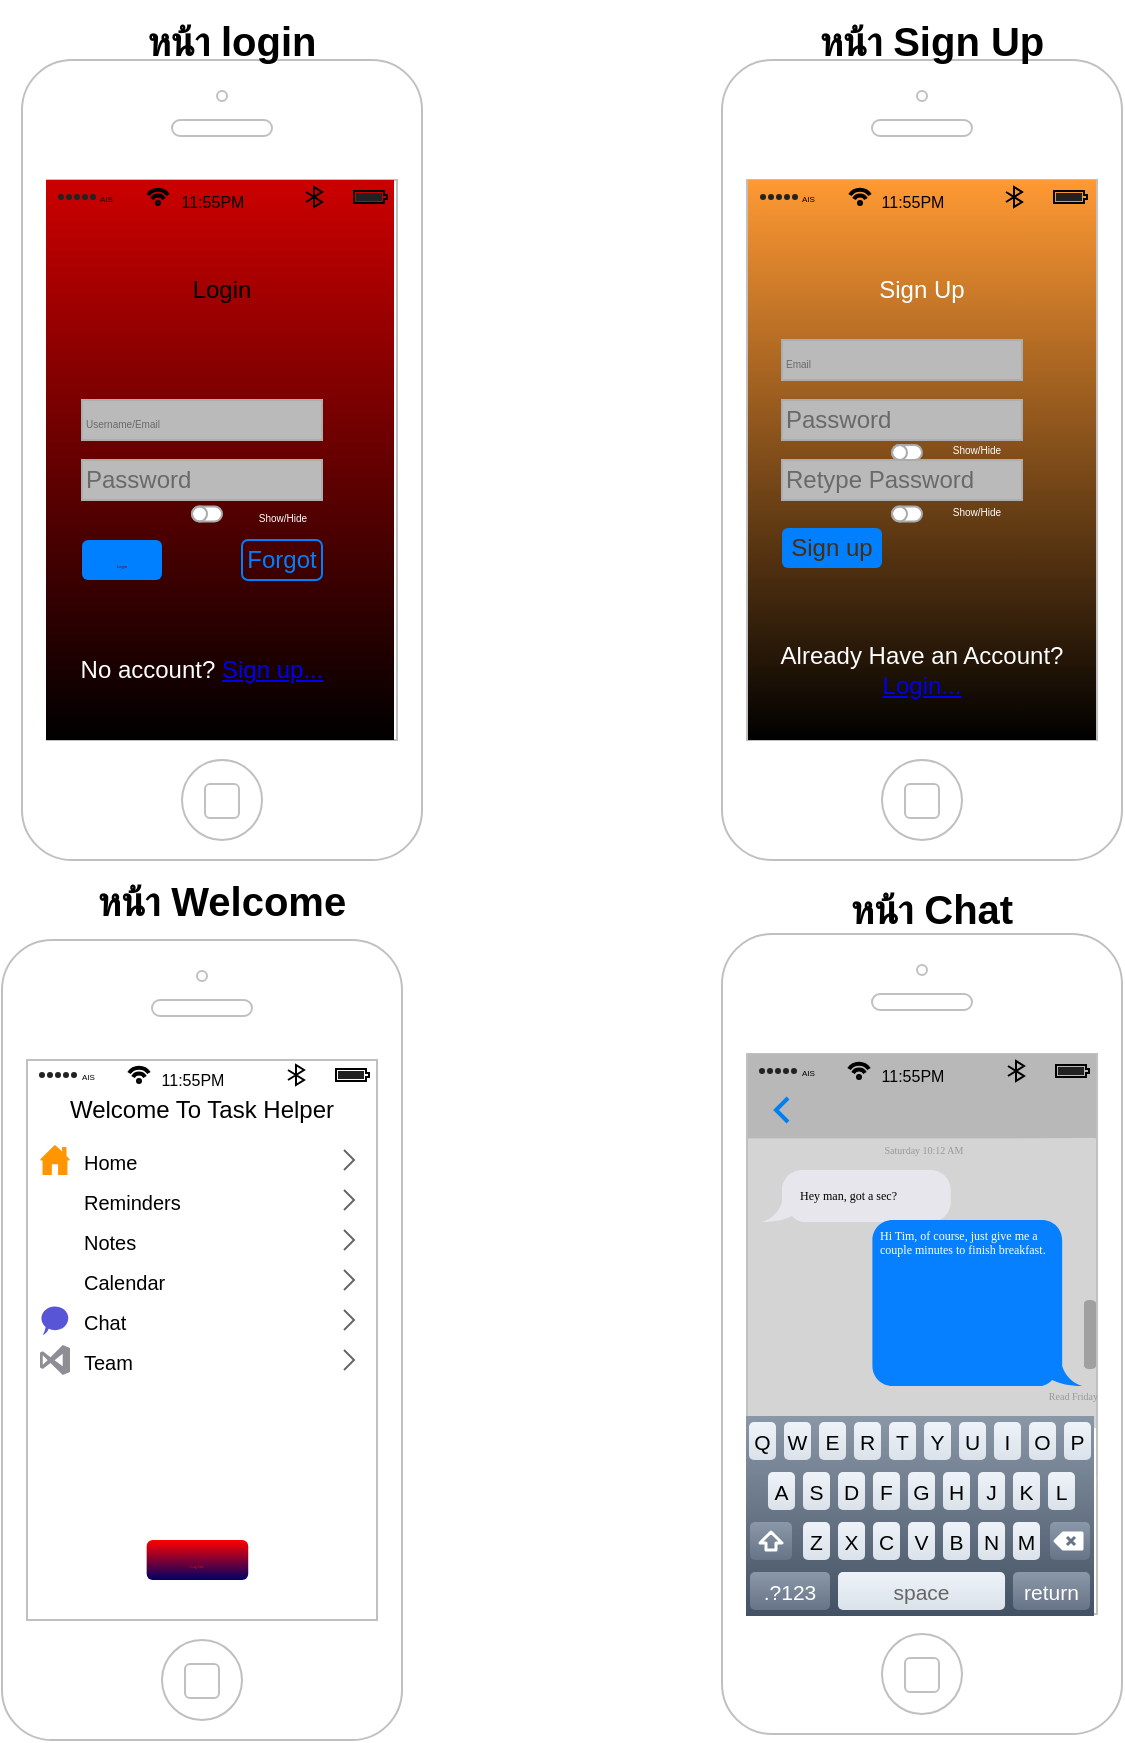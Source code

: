 <mxfile version="21.5.2" type="github" pages="2">
  <diagram name="Page-1" id="B1b4Kk_K3aIzqKwMmGGo">
    <mxGraphModel dx="797" dy="434" grid="0" gridSize="10" guides="1" tooltips="1" connect="1" arrows="1" fold="1" page="1" pageScale="1" pageWidth="850" pageHeight="1100" math="0" shadow="0">
      <root>
        <mxCell id="0" />
        <mxCell id="1" parent="0" />
        <mxCell id="AiorEY5EYVlcGgDcvZ3l-1" value="" style="html=1;verticalLabelPosition=bottom;labelBackgroundColor=#ffffff;verticalAlign=top;shadow=0;dashed=0;strokeWidth=1;shape=mxgraph.ios7.misc.iphone;strokeColor=#c0c0c0;" parent="1" vertex="1">
          <mxGeometry x="210" y="150" width="200" height="400" as="geometry" />
        </mxCell>
        <mxCell id="sFFQXz0iETiorMZ-MO6V-17" value="" style="rounded=0;whiteSpace=wrap;html=1;arcSize=12;strokeColor=none;fillColor=#000000;gradientColor=#CC0000;gradientDirection=north;" vertex="1" parent="1">
          <mxGeometry x="222" y="210" width="174" height="280" as="geometry" />
        </mxCell>
        <mxCell id="AiorEY5EYVlcGgDcvZ3l-3" value="" style="html=1;strokeWidth=1;shadow=0;dashed=0;shape=mxgraph.ios7ui.appBar;fillColor=none;gradientColor=none;sketch=0;hachureGap=4;pointerEvents=0;" parent="1" vertex="1">
          <mxGeometry x="223" y="211" width="173" height="15" as="geometry" />
        </mxCell>
        <mxCell id="AiorEY5EYVlcGgDcvZ3l-4" value="&lt;div&gt;AIS&lt;/div&gt;" style="shape=rect;sketch=0;align=left;fontSize=8;spacingLeft=24;fontSize=4;fontColor=default;strokeColor=none;fillColor=none;spacingTop=4;hachureGap=4;pointerEvents=0;html=1;" parent="AiorEY5EYVlcGgDcvZ3l-3" vertex="1">
          <mxGeometry y="0.5" width="50" height="13" relative="1" as="geometry">
            <mxPoint y="-7" as="offset" />
          </mxGeometry>
        </mxCell>
        <mxCell id="AiorEY5EYVlcGgDcvZ3l-5" value="11:55PM" style="shape=rect;sketch=0;fontSize=8;fontColor=default;strokeColor=none;fillColor=none;spacingTop=4;hachureGap=4;pointerEvents=0;html=1;" parent="AiorEY5EYVlcGgDcvZ3l-3" vertex="1">
          <mxGeometry x="0.5" y="0.5" width="50" height="13" relative="1" as="geometry">
            <mxPoint x="-30" y="-6.5" as="offset" />
          </mxGeometry>
        </mxCell>
        <mxCell id="AiorEY5EYVlcGgDcvZ3l-7" value="Login" style="text;html=1;strokeColor=none;fillColor=none;align=center;verticalAlign=middle;whiteSpace=wrap;rounded=0;" parent="1" vertex="1">
          <mxGeometry x="280" y="250" width="60" height="30" as="geometry" />
        </mxCell>
        <mxCell id="AiorEY5EYVlcGgDcvZ3l-8" value="&lt;div align=&quot;left&quot;&gt;&lt;font style=&quot;font-size: 5px;&quot; color=&quot;#696969&quot;&gt;Username/Email&lt;/font&gt;&lt;font color=&quot;#696969&quot;&gt;&lt;br&gt;&lt;/font&gt;&lt;/div&gt;" style="rounded=0;whiteSpace=wrap;html=1;strokeColor=#ADADAD;gradientColor=none;fillColor=#BABABA;align=left;" parent="1" vertex="1">
          <mxGeometry x="240" y="320" width="120" height="20" as="geometry" />
        </mxCell>
        <mxCell id="AiorEY5EYVlcGgDcvZ3l-9" value="&lt;font color=&quot;#696969&quot;&gt;Password&lt;/font&gt;" style="rounded=0;whiteSpace=wrap;html=1;strokeColor=#ADADAD;gradientColor=none;fillColor=#BABABA;align=left;" parent="1" vertex="1">
          <mxGeometry x="240" y="350" width="120" height="20" as="geometry" />
        </mxCell>
        <mxCell id="AiorEY5EYVlcGgDcvZ3l-12" value="&lt;font style=&quot;font-size: 2px;&quot; color=&quot;#700000&quot;&gt;Login&lt;/font&gt;" style="rounded=1;whiteSpace=wrap;html=1;fillColor=#007FFF;strokeColor=none;" parent="1" vertex="1">
          <mxGeometry x="240" y="390" width="40" height="20" as="geometry" />
        </mxCell>
        <mxCell id="AiorEY5EYVlcGgDcvZ3l-15" value="&lt;font color=&quot;#007fff&quot;&gt;Forgot&lt;/font&gt;" style="rounded=1;whiteSpace=wrap;html=1;gradientColor=none;strokeColor=#007FFF;fillColor=none;" parent="1" vertex="1">
          <mxGeometry x="320" y="390" width="40" height="20" as="geometry" />
        </mxCell>
        <mxCell id="VrmbUzClfCKkQYE4ObG8-1" value="&lt;font color=&quot;#ffffff&quot;&gt;No account? &lt;a href=&quot;data:page/id,QofEGmKyUvnmnp4F5BND&quot;&gt;Sign up...&lt;/a&gt;&lt;/font&gt;" style="text;html=1;strokeColor=none;fillColor=none;align=center;verticalAlign=middle;whiteSpace=wrap;rounded=0;" parent="1" vertex="1">
          <mxGeometry x="220" y="440" width="160" height="30" as="geometry" />
        </mxCell>
        <mxCell id="_MKB6CZbyiuSc55Uqn0p-1" value="" style="html=1;verticalLabelPosition=bottom;labelBackgroundColor=#ffffff;verticalAlign=top;shadow=0;dashed=0;strokeWidth=1;shape=mxgraph.ios7ui.onOffButton;buttonState=off;strokeColor=#38D145;strokeColor2=#aaaaaa;fillColor=#38D145;fillColor2=#ffffff;" parent="1" vertex="1">
          <mxGeometry x="295" y="373.25" width="10" height="7.5" as="geometry" />
        </mxCell>
        <mxCell id="_MKB6CZbyiuSc55Uqn0p-2" value="&lt;font style=&quot;font-size: 5px;&quot;&gt;Show/Hide&lt;/font&gt;" style="text;html=1;strokeColor=none;fillColor=none;align=center;verticalAlign=middle;whiteSpace=wrap;rounded=0;fontColor=#FFFFFF;" parent="1" vertex="1">
          <mxGeometry x="322.5" y="370" width="35" height="14" as="geometry" />
        </mxCell>
        <mxCell id="PlXPI6t5cSmVgbVZGLcU-1" value="" style="html=1;verticalLabelPosition=bottom;labelBackgroundColor=#ffffff;verticalAlign=top;shadow=0;dashed=0;strokeWidth=1;shape=mxgraph.ios7.misc.iphone;strokeColor=#c0c0c0;" parent="1" vertex="1">
          <mxGeometry x="560" y="150" width="200" height="400" as="geometry" />
        </mxCell>
        <mxCell id="sFFQXz0iETiorMZ-MO6V-18" value="" style="rounded=0;whiteSpace=wrap;html=1;arcSize=12;strokeColor=none;fillColor=#000000;gradientColor=#FF9933;gradientDirection=north;" vertex="1" parent="1">
          <mxGeometry x="573" y="210" width="174" height="280" as="geometry" />
        </mxCell>
        <mxCell id="PlXPI6t5cSmVgbVZGLcU-2" value="" style="html=1;strokeWidth=1;shadow=0;dashed=0;shape=mxgraph.ios7ui.appBar;fillColor=none;gradientColor=none;sketch=0;hachureGap=4;pointerEvents=0;fontColor=default;" parent="1" vertex="1">
          <mxGeometry x="574" y="211" width="172" height="15" as="geometry" />
        </mxCell>
        <mxCell id="PlXPI6t5cSmVgbVZGLcU-3" value="&lt;div&gt;AIS&lt;/div&gt;" style="shape=rect;sketch=0;align=left;fontSize=8;spacingLeft=24;fontSize=4;fontColor=default;strokeColor=none;fillColor=none;spacingTop=4;hachureGap=4;pointerEvents=0;html=1;" parent="PlXPI6t5cSmVgbVZGLcU-2" vertex="1">
          <mxGeometry y="0.5" width="50" height="13" relative="1" as="geometry">
            <mxPoint y="-7" as="offset" />
          </mxGeometry>
        </mxCell>
        <mxCell id="PlXPI6t5cSmVgbVZGLcU-4" value="11:55PM" style="shape=rect;sketch=0;fontSize=8;fontColor=default;strokeColor=none;fillColor=none;spacingTop=4;hachureGap=4;pointerEvents=0;html=1;" parent="PlXPI6t5cSmVgbVZGLcU-2" vertex="1">
          <mxGeometry x="0.5" y="0.5" width="50" height="13" relative="1" as="geometry">
            <mxPoint x="-30" y="-6.5" as="offset" />
          </mxGeometry>
        </mxCell>
        <mxCell id="PlXPI6t5cSmVgbVZGLcU-5" value="&lt;div&gt;Sign Up&lt;/div&gt;" style="text;html=1;strokeColor=none;fillColor=none;align=center;verticalAlign=middle;whiteSpace=wrap;rounded=0;fontColor=#FFFFFF;" parent="1" vertex="1">
          <mxGeometry x="630" y="250" width="60" height="30" as="geometry" />
        </mxCell>
        <mxCell id="PlXPI6t5cSmVgbVZGLcU-6" value="&lt;div align=&quot;left&quot;&gt;&lt;font style=&quot;font-size: 5px;&quot; color=&quot;#696969&quot;&gt;Email&lt;/font&gt;&lt;font color=&quot;#696969&quot;&gt;&lt;br&gt;&lt;/font&gt;&lt;/div&gt;" style="rounded=0;whiteSpace=wrap;html=1;strokeColor=#ADADAD;gradientColor=none;fillColor=#BABABA;align=left;" parent="1" vertex="1">
          <mxGeometry x="590" y="290" width="120" height="20" as="geometry" />
        </mxCell>
        <mxCell id="PlXPI6t5cSmVgbVZGLcU-7" value="&lt;font color=&quot;#696969&quot;&gt;Retype Password&lt;br&gt;&lt;/font&gt;" style="rounded=0;whiteSpace=wrap;html=1;strokeColor=#ADADAD;gradientColor=none;fillColor=#BABABA;align=left;" parent="1" vertex="1">
          <mxGeometry x="590" y="350" width="120" height="20" as="geometry" />
        </mxCell>
        <mxCell id="PlXPI6t5cSmVgbVZGLcU-8" value="Sign up" style="rounded=1;whiteSpace=wrap;html=1;fillColor=#007FFF;strokeColor=none;fontColor=#4A2C0F;" parent="1" vertex="1">
          <mxGeometry x="590" y="384" width="50" height="20" as="geometry" />
        </mxCell>
        <mxCell id="PlXPI6t5cSmVgbVZGLcU-9" value="" style="html=1;verticalLabelPosition=bottom;labelBackgroundColor=#ffffff;verticalAlign=top;shadow=0;dashed=0;strokeWidth=1;shape=mxgraph.ios7ui.onOffButton;buttonState=off;strokeColor=#38D145;strokeColor2=#aaaaaa;fillColor=#38D145;fillColor2=#ffffff;" parent="1" vertex="1">
          <mxGeometry x="645" y="373.25" width="10" height="7.5" as="geometry" />
        </mxCell>
        <mxCell id="PlXPI6t5cSmVgbVZGLcU-10" value="&lt;font style=&quot;font-size: 5px;&quot;&gt;Show/Hide&lt;/font&gt;" style="text;html=1;strokeColor=none;fillColor=none;align=center;verticalAlign=middle;whiteSpace=wrap;rounded=0;fontColor=#FFFFFF;" parent="1" vertex="1">
          <mxGeometry x="670" y="366.75" width="35" height="14" as="geometry" />
        </mxCell>
        <mxCell id="PlXPI6t5cSmVgbVZGLcU-11" value="&lt;div&gt;Already Have an Account?&lt;/div&gt;&lt;div&gt;&lt;a href=&quot;null&quot;&gt;Login...&lt;/a&gt;&lt;br&gt;&lt;/div&gt;" style="text;html=1;strokeColor=none;fillColor=none;align=center;verticalAlign=middle;whiteSpace=wrap;rounded=0;fontColor=#FFFFFF;" parent="1" vertex="1">
          <mxGeometry x="580" y="440" width="160" height="30" as="geometry" />
        </mxCell>
        <mxCell id="PlXPI6t5cSmVgbVZGLcU-12" value="&lt;font color=&quot;#696969&quot;&gt;Password&lt;/font&gt;" style="rounded=0;whiteSpace=wrap;html=1;strokeColor=#ADADAD;gradientColor=none;fillColor=#BABABA;align=left;" parent="1" vertex="1">
          <mxGeometry x="590" y="320" width="120" height="20" as="geometry" />
        </mxCell>
        <mxCell id="PlXPI6t5cSmVgbVZGLcU-13" value="" style="html=1;verticalLabelPosition=bottom;labelBackgroundColor=#ffffff;verticalAlign=top;shadow=0;dashed=0;strokeWidth=1;shape=mxgraph.ios7ui.onOffButton;buttonState=off;strokeColor=#38D145;strokeColor2=#aaaaaa;fillColor=#38D145;fillColor2=#ffffff;" parent="1" vertex="1">
          <mxGeometry x="645" y="342.5" width="10" height="7.5" as="geometry" />
        </mxCell>
        <mxCell id="PlXPI6t5cSmVgbVZGLcU-14" value="&lt;font style=&quot;font-size: 5px;&quot;&gt;Show/Hide&lt;/font&gt;" style="text;html=1;strokeColor=none;fillColor=none;align=center;verticalAlign=middle;whiteSpace=wrap;rounded=0;fontColor=#FFFFFF;" parent="1" vertex="1">
          <mxGeometry x="670" y="336" width="35" height="14" as="geometry" />
        </mxCell>
        <mxCell id="eHzFvyPZTX5-RXITN7Yt-1" value="" style="html=1;verticalLabelPosition=bottom;labelBackgroundColor=#ffffff;verticalAlign=top;shadow=0;dashed=0;strokeWidth=1;shape=mxgraph.ios7.misc.iphone;strokeColor=#c0c0c0;" parent="1" vertex="1">
          <mxGeometry x="200" y="590" width="200" height="400" as="geometry" />
        </mxCell>
        <mxCell id="sFFQXz0iETiorMZ-MO6V-21" value="" style="shape=image;imageAspect=0;aspect=fixed;verticalLabelPosition=bottom;verticalAlign=top;image=https://external-content.duckduckgo.com/iu/?u=https%3A%2F%2F4kwallpapers.com%2Fimages%2Fwallpapers%2Fmacos-sonoma-1080x2400-11573.jpg&amp;f=1&amp;nofb=1&amp;ipt=09e1672e038b4266ce77c52c90c6a340ae0ed8f171eb245bd30abb39f5415cfd&amp;ipo=images;clipPath=inset(0% 0% 29.67% 0%);" vertex="1" parent="1">
          <mxGeometry x="211" y="649" width="181.28" height="283.33" as="geometry" />
        </mxCell>
        <mxCell id="eHzFvyPZTX5-RXITN7Yt-4" value="" style="shape=rect;strokeColor=none;fillColor=none;gradientColor=none;shadow=0;fontFamily=Verdana;" parent="1" vertex="1">
          <mxGeometry x="214" y="690" width="172" height="240" as="geometry" />
        </mxCell>
        <mxCell id="eHzFvyPZTX5-RXITN7Yt-5" value="Home" style="shape=rect;strokeColor=none;fontSize=10;fontColor=#000000;resizeWidth=1;align=left;spacingLeft=25;spacingTop=2;whiteSpace=wrap;html=1;fillColor=none;" parent="eHzFvyPZTX5-RXITN7Yt-4" vertex="1">
          <mxGeometry width="172" height="20" relative="1" as="geometry" />
        </mxCell>
        <mxCell id="eHzFvyPZTX5-RXITN7Yt-6" value="" style="sketch=0;pointerEvents=1;shadow=0;dashed=0;html=1;strokeColor=none;fillColor=#FF9501;labelPosition=center;verticalLabelPosition=bottom;verticalAlign=middle;outlineConnect=0;align=center;shape=mxgraph.office.concepts.home;rounded=1;" parent="eHzFvyPZTX5-RXITN7Yt-5" vertex="1">
          <mxGeometry y="0.5" width="15" height="15" relative="1" as="geometry">
            <mxPoint x="5" y="-7.5" as="offset" />
          </mxGeometry>
        </mxCell>
        <mxCell id="eHzFvyPZTX5-RXITN7Yt-7" value="" style="shape=mxgraph.ios7.misc.right;strokeColor=#666666;" parent="eHzFvyPZTX5-RXITN7Yt-5" vertex="1">
          <mxGeometry x="1" y="0.5" width="5" height="10" relative="1" as="geometry">
            <mxPoint x="-15" y="-5" as="offset" />
          </mxGeometry>
        </mxCell>
        <mxCell id="eHzFvyPZTX5-RXITN7Yt-8" value="Reminders" style="shape=rect;strokeColor=none;fontSize=10;fontColor=#000000;resizeWidth=1;align=left;spacingLeft=25;spacingTop=2;whiteSpace=wrap;html=1;fillColor=none;" parent="eHzFvyPZTX5-RXITN7Yt-4" vertex="1">
          <mxGeometry width="172" height="20" relative="1" as="geometry">
            <mxPoint y="20" as="offset" />
          </mxGeometry>
        </mxCell>
        <mxCell id="eHzFvyPZTX5-RXITN7Yt-9" value="" style="shape=image;html=1;verticalAlign=middle;verticalLabelPosition=bottom;labelBackgroundColor=#ffffff;imageAspect=0;aspect=fixed;image=https://cdn2.iconfinder.com/data/icons/date-and-time-fill-outline/64/Alarm_bell_reminder_notification-128.png;fillColor=#FF3B2F;strokeColor=none;rounded=1;" parent="eHzFvyPZTX5-RXITN7Yt-8" vertex="1">
          <mxGeometry y="0.5" width="15" height="15" relative="1" as="geometry">
            <mxPoint x="5" y="-7.5" as="offset" />
          </mxGeometry>
        </mxCell>
        <mxCell id="eHzFvyPZTX5-RXITN7Yt-10" value="" style="shape=mxgraph.ios7.misc.right;strokeColor=#666666;" parent="eHzFvyPZTX5-RXITN7Yt-8" vertex="1">
          <mxGeometry x="1" y="0.5" width="5" height="10" relative="1" as="geometry">
            <mxPoint x="-15" y="-5" as="offset" />
          </mxGeometry>
        </mxCell>
        <mxCell id="eHzFvyPZTX5-RXITN7Yt-11" value="Notes" style="shape=rect;strokeColor=none;fontSize=10;fontColor=#000000;resizeWidth=1;align=left;spacingLeft=25;spacingTop=2;whiteSpace=wrap;html=1;fillColor=none;" parent="eHzFvyPZTX5-RXITN7Yt-4" vertex="1">
          <mxGeometry width="172" height="20" relative="1" as="geometry">
            <mxPoint y="40" as="offset" />
          </mxGeometry>
        </mxCell>
        <mxCell id="eHzFvyPZTX5-RXITN7Yt-12" value="" style="shape=image;html=1;verticalAlign=middle;verticalLabelPosition=bottom;labelBackgroundColor=#ffffff;imageAspect=0;aspect=fixed;image=https://cdn0.iconfinder.com/data/icons/google-material-design-3-0/48/ic_note_add_48px-128.png;fillColor=#4CDA64;strokeColor=none;rounded=1;" parent="eHzFvyPZTX5-RXITN7Yt-11" vertex="1">
          <mxGeometry y="0.5" width="15" height="15" relative="1" as="geometry">
            <mxPoint x="5" y="-7.5" as="offset" />
          </mxGeometry>
        </mxCell>
        <mxCell id="eHzFvyPZTX5-RXITN7Yt-13" value="" style="shape=mxgraph.ios7.misc.right;strokeColor=#666666;" parent="eHzFvyPZTX5-RXITN7Yt-11" vertex="1">
          <mxGeometry x="1" y="0.5" width="5" height="10" relative="1" as="geometry">
            <mxPoint x="-15" y="-5" as="offset" />
          </mxGeometry>
        </mxCell>
        <mxCell id="eHzFvyPZTX5-RXITN7Yt-14" value="Calendar" style="shape=rect;strokeColor=none;fontSize=10;fontColor=#000000;resizeWidth=1;align=left;spacingLeft=25;spacingTop=2;whiteSpace=wrap;html=1;fillColor=none;" parent="eHzFvyPZTX5-RXITN7Yt-4" vertex="1">
          <mxGeometry width="172" height="20" relative="1" as="geometry">
            <mxPoint y="60" as="offset" />
          </mxGeometry>
        </mxCell>
        <mxCell id="eHzFvyPZTX5-RXITN7Yt-15" value="" style="shape=image;html=1;verticalAlign=middle;verticalLabelPosition=bottom;labelBackgroundColor=#ffffff;imageAspect=0;aspect=fixed;image=https://cdn4.iconfinder.com/data/icons/free-color-christmas-icons/24/Christmas_Date-128.png;fillColor=#007AFF;strokeColor=none;rounded=1;" parent="eHzFvyPZTX5-RXITN7Yt-14" vertex="1">
          <mxGeometry y="0.5" width="15" height="15" relative="1" as="geometry">
            <mxPoint x="5" y="-7.5" as="offset" />
          </mxGeometry>
        </mxCell>
        <mxCell id="eHzFvyPZTX5-RXITN7Yt-16" value="" style="shape=mxgraph.ios7.misc.right;strokeColor=#666666;" parent="eHzFvyPZTX5-RXITN7Yt-14" vertex="1">
          <mxGeometry x="1" y="0.5" width="5" height="10" relative="1" as="geometry">
            <mxPoint x="-15" y="-5" as="offset" />
          </mxGeometry>
        </mxCell>
        <mxCell id="eHzFvyPZTX5-RXITN7Yt-17" value="Chat" style="shape=rect;strokeColor=none;fontSize=10;fontColor=#000000;resizeWidth=1;align=left;spacingLeft=25;spacingTop=2;whiteSpace=wrap;html=1;fillColor=none;" parent="eHzFvyPZTX5-RXITN7Yt-4" vertex="1">
          <mxGeometry width="172" height="20" relative="1" as="geometry">
            <mxPoint y="80" as="offset" />
          </mxGeometry>
        </mxCell>
        <mxCell id="eHzFvyPZTX5-RXITN7Yt-18" value="" style="whiteSpace=wrap;html=1;shape=mxgraph.basic.oval_callout;fillColor=#5855D6;strokeColor=none;rounded=1;" parent="eHzFvyPZTX5-RXITN7Yt-17" vertex="1">
          <mxGeometry y="0.5" width="15" height="15" relative="1" as="geometry">
            <mxPoint x="5" y="-7.5" as="offset" />
          </mxGeometry>
        </mxCell>
        <mxCell id="eHzFvyPZTX5-RXITN7Yt-19" value="" style="shape=mxgraph.ios7.misc.right;strokeColor=#666666;" parent="eHzFvyPZTX5-RXITN7Yt-17" vertex="1">
          <mxGeometry x="1" y="0.5" width="5" height="10" relative="1" as="geometry">
            <mxPoint x="-15" y="-5" as="offset" />
          </mxGeometry>
        </mxCell>
        <mxCell id="eHzFvyPZTX5-RXITN7Yt-20" value="Team" style="shape=rect;strokeColor=none;fontSize=10;fontColor=#000000;resizeWidth=1;align=left;spacingLeft=25;spacingTop=2;whiteSpace=wrap;html=1;fillColor=none;" parent="eHzFvyPZTX5-RXITN7Yt-4" vertex="1">
          <mxGeometry width="172" height="20" relative="1" as="geometry">
            <mxPoint y="100" as="offset" />
          </mxGeometry>
        </mxCell>
        <mxCell id="eHzFvyPZTX5-RXITN7Yt-21" value="" style="verticalLabelPosition=bottom;html=1;verticalAlign=middle;align=center;strokeColor=none;fillColor=#8F8E94;shape=mxgraph.azure.team_foundation_service;rounded=1;" parent="eHzFvyPZTX5-RXITN7Yt-20" vertex="1">
          <mxGeometry y="0.5" width="15" height="15" relative="1" as="geometry">
            <mxPoint x="5" y="-7.5" as="offset" />
          </mxGeometry>
        </mxCell>
        <mxCell id="eHzFvyPZTX5-RXITN7Yt-22" value="" style="shape=mxgraph.ios7.misc.right;strokeColor=#666666;" parent="eHzFvyPZTX5-RXITN7Yt-20" vertex="1">
          <mxGeometry x="1" y="0.5" width="5" height="10" relative="1" as="geometry">
            <mxPoint x="-15" y="-5" as="offset" />
          </mxGeometry>
        </mxCell>
        <mxCell id="eHzFvyPZTX5-RXITN7Yt-24" value="&lt;div&gt;&lt;font style=&quot;font-size: 2px;&quot;&gt;Log Out&lt;/font&gt;&lt;/div&gt;" style="rounded=1;whiteSpace=wrap;html=1;fontColor=#ff0000;fillColor=#FF0000;strokeColor=none;gradientColor=#000066;fontFamily=Lucida Console;" parent="eHzFvyPZTX5-RXITN7Yt-4" vertex="1">
          <mxGeometry x="58.33" y="200" width="50.784" height="20" as="geometry" />
        </mxCell>
        <mxCell id="eHzFvyPZTX5-RXITN7Yt-23" value="Welcome To Task Helper" style="text;strokeColor=none;align=center;fillColor=none;html=1;verticalAlign=middle;whiteSpace=wrap;rounded=0;" parent="1" vertex="1">
          <mxGeometry x="230" y="660" width="140" height="30" as="geometry" />
        </mxCell>
        <mxCell id="eHzFvyPZTX5-RXITN7Yt-25" value="&lt;font style=&quot;font-size: 20px;&quot;&gt;&lt;b&gt;หน้า Sign Up&lt;br&gt;&lt;/b&gt;&lt;/font&gt;" style="text;strokeColor=none;align=center;fillColor=none;html=1;verticalAlign=middle;whiteSpace=wrap;rounded=0;" parent="1" vertex="1">
          <mxGeometry x="600" y="120" width="130" height="40" as="geometry" />
        </mxCell>
        <mxCell id="eHzFvyPZTX5-RXITN7Yt-26" value="&lt;font style=&quot;font-size: 20px;&quot;&gt;&lt;b&gt;หน้า login&lt;/b&gt;&lt;/font&gt;" style="text;strokeColor=none;align=center;fillColor=none;html=1;verticalAlign=middle;whiteSpace=wrap;rounded=0;" parent="1" vertex="1">
          <mxGeometry x="250" y="120" width="130" height="40" as="geometry" />
        </mxCell>
        <mxCell id="eHzFvyPZTX5-RXITN7Yt-36" value="" style="html=1;verticalLabelPosition=bottom;labelBackgroundColor=#ffffff;verticalAlign=top;shadow=0;dashed=0;strokeWidth=1;shape=mxgraph.ios7.misc.iphone;strokeColor=#c0c0c0;" parent="1" vertex="1">
          <mxGeometry x="560" y="587" width="200" height="400" as="geometry" />
        </mxCell>
        <mxCell id="eHzFvyPZTX5-RXITN7Yt-37" value="" style="html=1;strokeWidth=1;shadow=0;dashed=0;shape=mxgraph.ios7ui.appBar;fillColor=none;gradientColor=none;sketch=0;hachureGap=4;pointerEvents=0;fontColor=default;" parent="1" vertex="1">
          <mxGeometry x="213.5" y="651" width="173.5" height="13" as="geometry" />
        </mxCell>
        <mxCell id="eHzFvyPZTX5-RXITN7Yt-38" value="&lt;div&gt;AIS&lt;/div&gt;" style="shape=rect;sketch=0;align=left;fontSize=8;spacingLeft=24;fontSize=4;fontColor=default;strokeColor=none;fillColor=none;spacingTop=4;hachureGap=4;pointerEvents=0;html=1;" parent="eHzFvyPZTX5-RXITN7Yt-37" vertex="1">
          <mxGeometry y="0.5" width="50" height="13" relative="1" as="geometry">
            <mxPoint y="-7" as="offset" />
          </mxGeometry>
        </mxCell>
        <mxCell id="eHzFvyPZTX5-RXITN7Yt-39" value="11:55PM" style="shape=rect;sketch=0;fontSize=8;fontColor=default;strokeColor=none;fillColor=none;spacingTop=4;hachureGap=4;pointerEvents=0;html=1;" parent="eHzFvyPZTX5-RXITN7Yt-37" vertex="1">
          <mxGeometry x="0.5" y="0.5" width="50" height="13" relative="1" as="geometry">
            <mxPoint x="-30" y="-6.5" as="offset" />
          </mxGeometry>
        </mxCell>
        <mxCell id="eHzFvyPZTX5-RXITN7Yt-62" value="" style="rounded=0;whiteSpace=wrap;html=1;arcSize=12;strokeColor=none;fillColor=#B8B8B8;" parent="1" vertex="1">
          <mxGeometry x="573" y="647" width="174" height="43" as="geometry" />
        </mxCell>
        <mxCell id="eHzFvyPZTX5-RXITN7Yt-41" value="" style="html=1;strokeWidth=1;shadow=0;dashed=0;shape=mxgraph.ios7ui.appBar;fillColor=none;gradientColor=none;sketch=0;hachureGap=4;pointerEvents=0;" parent="1" vertex="1">
          <mxGeometry x="573.5" y="648" width="173.5" height="15" as="geometry" />
        </mxCell>
        <mxCell id="eHzFvyPZTX5-RXITN7Yt-42" value="&lt;div&gt;AIS&lt;/div&gt;" style="shape=rect;sketch=0;align=left;fontSize=8;spacingLeft=24;fontSize=4;fontColor=default;strokeColor=none;fillColor=none;spacingTop=4;hachureGap=4;pointerEvents=0;html=1;" parent="eHzFvyPZTX5-RXITN7Yt-41" vertex="1">
          <mxGeometry y="0.5" width="50" height="13" relative="1" as="geometry">
            <mxPoint y="-7" as="offset" />
          </mxGeometry>
        </mxCell>
        <mxCell id="eHzFvyPZTX5-RXITN7Yt-43" value="11:55PM" style="shape=rect;sketch=0;fontSize=8;fontColor=default;strokeColor=none;fillColor=none;spacingTop=4;hachureGap=4;pointerEvents=0;html=1;" parent="eHzFvyPZTX5-RXITN7Yt-41" vertex="1">
          <mxGeometry x="0.5" y="0.5" width="50" height="13" relative="1" as="geometry">
            <mxPoint x="-30" y="-6.5" as="offset" />
          </mxGeometry>
        </mxCell>
        <mxCell id="eHzFvyPZTX5-RXITN7Yt-45" value="&lt;font style=&quot;font-size: 20px;&quot;&gt;&lt;b&gt;หน้า Welcome&lt;br&gt;&lt;/b&gt;&lt;/font&gt;" style="text;strokeColor=none;align=center;fillColor=none;html=1;verticalAlign=middle;whiteSpace=wrap;rounded=0;" parent="1" vertex="1">
          <mxGeometry x="240" y="550" width="140" height="40" as="geometry" />
        </mxCell>
        <mxCell id="eHzFvyPZTX5-RXITN7Yt-53" value="" style="shape=rect;strokeColor=none;fillColor=#ffffff;gradientColor=none;shadow=0;sketch=1;hachureGap=4;pointerEvents=0;fontFamily=Architects Daughter;fontSource=https%3A%2F%2Ffonts.googleapis.com%2Fcss%3Ffamily%3DArchitects%2BDaughter;fontSize=20;" parent="1" vertex="1">
          <mxGeometry x="575" y="690" width="172" height="171" as="geometry" />
        </mxCell>
        <mxCell id="eHzFvyPZTX5-RXITN7Yt-63" value="" style="rounded=0;whiteSpace=wrap;html=1;arcSize=12;strokeColor=none;fillColor=#D4D4D4;" parent="eHzFvyPZTX5-RXITN7Yt-53" vertex="1">
          <mxGeometry x="-2" y="-0.842" width="174" height="144.887" as="geometry" />
        </mxCell>
        <mxCell id="eHzFvyPZTX5-RXITN7Yt-54" value="Saturday 10:12 AM" style="shape=text;align=center;verticalAlign=middle;fontSize=5;fontColor=#999999;strokeColor=none;fillColor=none;spacingTop=0;resizeWidth=1;sketch=0;hachureGap=4;pointerEvents=0;fontFamily=Verdana;whiteSpace=wrap;html=1;" parent="eHzFvyPZTX5-RXITN7Yt-53" vertex="1">
          <mxGeometry width="172" height="10" relative="1" as="geometry">
            <mxPoint as="offset" />
          </mxGeometry>
        </mxCell>
        <mxCell id="eHzFvyPZTX5-RXITN7Yt-55" value="Hey man, got a sec?" style="html=1;strokeWidth=1;shadow=0;dashed=0;shape=mxgraph.ios7ui.callout;strokeColor=none;fillColor=#E7E6EC;align=left;verticalAlign=middle;fontSize=6;spacingLeft=17;fontColor=#000000;spacingTop=0;whiteSpace=wrap;resizeWidth=1;sketch=0;hachureGap=4;pointerEvents=0;fontFamily=Verdana;" parent="eHzFvyPZTX5-RXITN7Yt-53" vertex="1">
          <mxGeometry width="94.39" height="26" relative="1" as="geometry">
            <mxPoint x="5" y="15" as="offset" />
          </mxGeometry>
        </mxCell>
        <mxCell id="eHzFvyPZTX5-RXITN7Yt-56" value="Hi Tim, of course, just give me a couple minutes to finish breakfast." style="html=1;strokeWidth=1;shadow=0;dashed=0;shape=mxgraph.ios7ui.callout;strokeColor=none;fillColor=#0680FF;flipH=1;align=left;verticalAlign=top;fontSize=6;spacingLeft=2;fontColor=#ffffff;spacingTop=-2;whiteSpace=wrap;spacingRight=12;resizeWidth=1;sketch=0;hachureGap=4;pointerEvents=0;fontFamily=Verdana;" parent="eHzFvyPZTX5-RXITN7Yt-53" vertex="1">
          <mxGeometry x="0.35" width="104.88" height="83" relative="1" as="geometry">
            <mxPoint y="40" as="offset" />
          </mxGeometry>
        </mxCell>
        <mxCell id="eHzFvyPZTX5-RXITN7Yt-57" value="Read Friday" style="shape=text;align=right;verticalAlign=middle;fontSize=5;fontColor=#999999;strokeColor=none;fillColor=none;spacingTop=0;resizeWidth=1;sketch=0;hachureGap=4;pointerEvents=0;fontFamily=Verdana;whiteSpace=wrap;html=1;" parent="eHzFvyPZTX5-RXITN7Yt-53" vertex="1">
          <mxGeometry width="172" height="10" relative="1" as="geometry">
            <mxPoint x="3" y="123" as="offset" />
          </mxGeometry>
        </mxCell>
        <mxCell id="eHzFvyPZTX5-RXITN7Yt-59" value="" style="html=1;verticalLabelPosition=bottom;labelBackgroundColor=#ffffff;verticalAlign=top;shadow=0;dashed=0;strokeWidth=2;shape=mxgraph.ios7.misc.scroll_(vertical);fillColor=#a0a0a0;" parent="eHzFvyPZTX5-RXITN7Yt-53" vertex="1">
          <mxGeometry x="166" y="80.025" width="6" height="34.537" as="geometry" />
        </mxCell>
        <mxCell id="sFFQXz0iETiorMZ-MO6V-4" value="" style="shape=image;verticalLabelPosition=bottom;labelBackgroundColor=default;verticalAlign=top;aspect=fixed;imageAspect=0;image=https://wallpapercave.com/wp/wp8941645.jpg;clipPath=inset(21% 24.67% 26% 22.33% round 49%);" vertex="1" parent="eHzFvyPZTX5-RXITN7Yt-53">
          <mxGeometry y="19" width="12.88" height="12.88" as="geometry" />
        </mxCell>
        <mxCell id="eHzFvyPZTX5-RXITN7Yt-46" value="&lt;div&gt;&lt;font style=&quot;font-size: 20px;&quot;&gt;&lt;b&gt;หน้า Chat&lt;/b&gt;&lt;/font&gt;&lt;/div&gt;" style="text;strokeColor=none;align=center;fillColor=none;html=1;verticalAlign=middle;whiteSpace=wrap;rounded=0;" parent="1" vertex="1">
          <mxGeometry x="595" y="554" width="140" height="40" as="geometry" />
        </mxCell>
        <mxCell id="eHzFvyPZTX5-RXITN7Yt-58" value="" style="verticalLabelPosition=bottom;verticalAlign=top;html=1;shadow=0;dashed=0;strokeWidth=1;shape=mxgraph.ios.iKeybLett;sketch=0;" parent="1" vertex="1">
          <mxGeometry x="572" y="828" width="174" height="100" as="geometry" />
        </mxCell>
        <mxCell id="eHzFvyPZTX5-RXITN7Yt-60" value="" style="html=1;verticalLabelPosition=bottom;labelBackgroundColor=#ffffff;verticalAlign=top;shadow=0;dashed=0;strokeWidth=2;shape=mxgraph.ios7.misc.left;strokeColor=#0080f0;" parent="1" vertex="1">
          <mxGeometry x="587" y="669" width="6" height="12" as="geometry" />
        </mxCell>
        <mxCell id="sFFQXz0iETiorMZ-MO6V-2" value="" style="shape=image;verticalLabelPosition=bottom;labelBackgroundColor=default;verticalAlign=top;aspect=fixed;imageAspect=0;image=https://wallpapercave.com/wp/wp8941645.jpg;clipPath=inset(21% 24.67% 26% 22.33% round 49%);" vertex="1" parent="1">
          <mxGeometry x="651.13" y="660" width="27.75" height="27.75" as="geometry" />
        </mxCell>
        <mxCell id="sFFQXz0iETiorMZ-MO6V-7" value="" style="shape=image;imageAspect=0;aspect=fixed;verticalLabelPosition=bottom;verticalAlign=top;image=https://external-content.duckduckgo.com/iu/?u=https%3A%2F%2Ftse4.explicit.bing.net%2Fth%3Fid%3DOIP.TGHJ6pFqeYCnRIsnjY6GbgHaJ8%26pid%3DApi&amp;f=1&amp;ipt=a11b67301da8c9e41c36ace48639d4dd1a28377c5377c40af085cbe4a33cdc6c&amp;ipo=images;imageBackground=none;" vertex="1" parent="1">
          <mxGeometry x="293.83" y="275" width="31.34" height="42" as="geometry" />
        </mxCell>
      </root>
    </mxGraphModel>
  </diagram>
  <diagram id="QofEGmKyUvnmnp4F5BND" name="Page-2">
    <mxGraphModel dx="1434" dy="782" grid="1" gridSize="10" guides="1" tooltips="1" connect="1" arrows="1" fold="1" page="1" pageScale="1" pageWidth="850" pageHeight="1100" math="0" shadow="0">
      <root>
        <mxCell id="0" />
        <mxCell id="1" parent="0" />
        <mxCell id="nNPtd8aBsyoqaADxjZ4j-1" value="" style="html=1;verticalLabelPosition=bottom;labelBackgroundColor=#ffffff;verticalAlign=top;shadow=0;dashed=0;strokeWidth=1;shape=mxgraph.ios7.misc.iphone;strokeColor=#c0c0c0;" parent="1" vertex="1">
          <mxGeometry x="210" y="150" width="200" height="400" as="geometry" />
        </mxCell>
        <mxCell id="nNPtd8aBsyoqaADxjZ4j-2" value="" style="html=1;strokeWidth=1;shadow=0;dashed=0;shape=mxgraph.ios7ui.appBar;fillColor=#ffffff;gradientColor=none;sketch=0;hachureGap=4;pointerEvents=0;" parent="1" vertex="1">
          <mxGeometry x="223" y="210.0" width="175" height="15" as="geometry" />
        </mxCell>
        <mxCell id="nNPtd8aBsyoqaADxjZ4j-3" value="&lt;div&gt;AIS&lt;/div&gt;" style="shape=rect;sketch=0;align=left;fontSize=8;spacingLeft=24;fontSize=4;fontColor=#aaaaaa;strokeColor=none;fillColor=none;spacingTop=4;hachureGap=4;pointerEvents=0;html=1;" parent="nNPtd8aBsyoqaADxjZ4j-2" vertex="1">
          <mxGeometry y="0.5" width="50" height="13" relative="1" as="geometry">
            <mxPoint y="-7" as="offset" />
          </mxGeometry>
        </mxCell>
        <mxCell id="nNPtd8aBsyoqaADxjZ4j-4" value="11:55PM" style="shape=rect;sketch=0;fontSize=8;fontColor=#aaaaaa;strokeColor=none;fillColor=none;spacingTop=4;hachureGap=4;pointerEvents=0;html=1;" parent="nNPtd8aBsyoqaADxjZ4j-2" vertex="1">
          <mxGeometry x="0.5" y="0.5" width="50" height="13" relative="1" as="geometry">
            <mxPoint x="-30" y="-6.5" as="offset" />
          </mxGeometry>
        </mxCell>
        <mxCell id="nNPtd8aBsyoqaADxjZ4j-5" value="&lt;div&gt;Sign Up&lt;/div&gt;" style="text;html=1;strokeColor=none;fillColor=none;align=center;verticalAlign=middle;whiteSpace=wrap;rounded=0;" parent="1" vertex="1">
          <mxGeometry x="280" y="250" width="60" height="30" as="geometry" />
        </mxCell>
        <mxCell id="nNPtd8aBsyoqaADxjZ4j-6" value="&lt;div align=&quot;left&quot;&gt;&lt;font style=&quot;font-size: 5px;&quot; color=&quot;#696969&quot;&gt;Email&lt;/font&gt;&lt;font color=&quot;#696969&quot;&gt;&lt;br&gt;&lt;/font&gt;&lt;/div&gt;" style="rounded=0;whiteSpace=wrap;html=1;strokeColor=#ADADAD;gradientColor=none;fillColor=#BABABA;align=left;" parent="1" vertex="1">
          <mxGeometry x="240" y="290" width="120" height="20" as="geometry" />
        </mxCell>
        <mxCell id="nNPtd8aBsyoqaADxjZ4j-7" value="&lt;font color=&quot;#696969&quot;&gt;Retype Password&lt;br&gt;&lt;/font&gt;" style="rounded=0;whiteSpace=wrap;html=1;strokeColor=#ADADAD;gradientColor=none;fillColor=#BABABA;align=left;" parent="1" vertex="1">
          <mxGeometry x="240" y="350" width="120" height="20" as="geometry" />
        </mxCell>
        <mxCell id="nNPtd8aBsyoqaADxjZ4j-8" value="Sign up" style="rounded=1;whiteSpace=wrap;html=1;" parent="1" vertex="1">
          <mxGeometry x="240" y="384" width="50" height="20" as="geometry" />
        </mxCell>
        <mxCell id="nNPtd8aBsyoqaADxjZ4j-9" value="" style="html=1;verticalLabelPosition=bottom;labelBackgroundColor=#ffffff;verticalAlign=top;shadow=0;dashed=0;strokeWidth=1;shape=mxgraph.ios7ui.onOffButton;buttonState=off;strokeColor=#38D145;strokeColor2=#aaaaaa;fillColor=#38D145;fillColor2=#ffffff;" parent="1" vertex="1">
          <mxGeometry x="295" y="373.25" width="10" height="7.5" as="geometry" />
        </mxCell>
        <mxCell id="nNPtd8aBsyoqaADxjZ4j-11" value="&lt;font style=&quot;font-size: 5px;&quot;&gt;Show/Hide&lt;/font&gt;" style="text;html=1;strokeColor=none;fillColor=none;align=center;verticalAlign=middle;whiteSpace=wrap;rounded=0;" parent="1" vertex="1">
          <mxGeometry x="320" y="366.75" width="35" height="14" as="geometry" />
        </mxCell>
        <mxCell id="tKPiHIES2GfdTVbbfaAv-1" value="&lt;div&gt;Already Have an Account?&lt;/div&gt;&lt;div&gt;&lt;a href=&quot;data:page/id,B1b4Kk_K3aIzqKwMmGGo&quot;&gt;Login...&lt;/a&gt;&lt;br&gt;&lt;/div&gt;" style="text;html=1;strokeColor=none;fillColor=none;align=center;verticalAlign=middle;whiteSpace=wrap;rounded=0;" parent="1" vertex="1">
          <mxGeometry x="230" y="440" width="160" height="30" as="geometry" />
        </mxCell>
        <mxCell id="tKPiHIES2GfdTVbbfaAv-2" value="&lt;font color=&quot;#696969&quot;&gt;Password&lt;/font&gt;" style="rounded=0;whiteSpace=wrap;html=1;strokeColor=#ADADAD;gradientColor=none;fillColor=#BABABA;align=left;" parent="1" vertex="1">
          <mxGeometry x="240" y="320" width="120" height="20" as="geometry" />
        </mxCell>
        <mxCell id="FhanYxhWiHUCCw9zTMnb-1" value="" style="html=1;verticalLabelPosition=bottom;labelBackgroundColor=#ffffff;verticalAlign=top;shadow=0;dashed=0;strokeWidth=1;shape=mxgraph.ios7ui.onOffButton;buttonState=off;strokeColor=#38D145;strokeColor2=#aaaaaa;fillColor=#38D145;fillColor2=#ffffff;" parent="1" vertex="1">
          <mxGeometry x="295" y="342.5" width="10" height="7.5" as="geometry" />
        </mxCell>
        <mxCell id="FhanYxhWiHUCCw9zTMnb-2" value="&lt;font style=&quot;font-size: 5px;&quot;&gt;Show/Hide&lt;/font&gt;" style="text;html=1;strokeColor=none;fillColor=none;align=center;verticalAlign=middle;whiteSpace=wrap;rounded=0;" parent="1" vertex="1">
          <mxGeometry x="320" y="336" width="35" height="14" as="geometry" />
        </mxCell>
      </root>
    </mxGraphModel>
  </diagram>
</mxfile>
